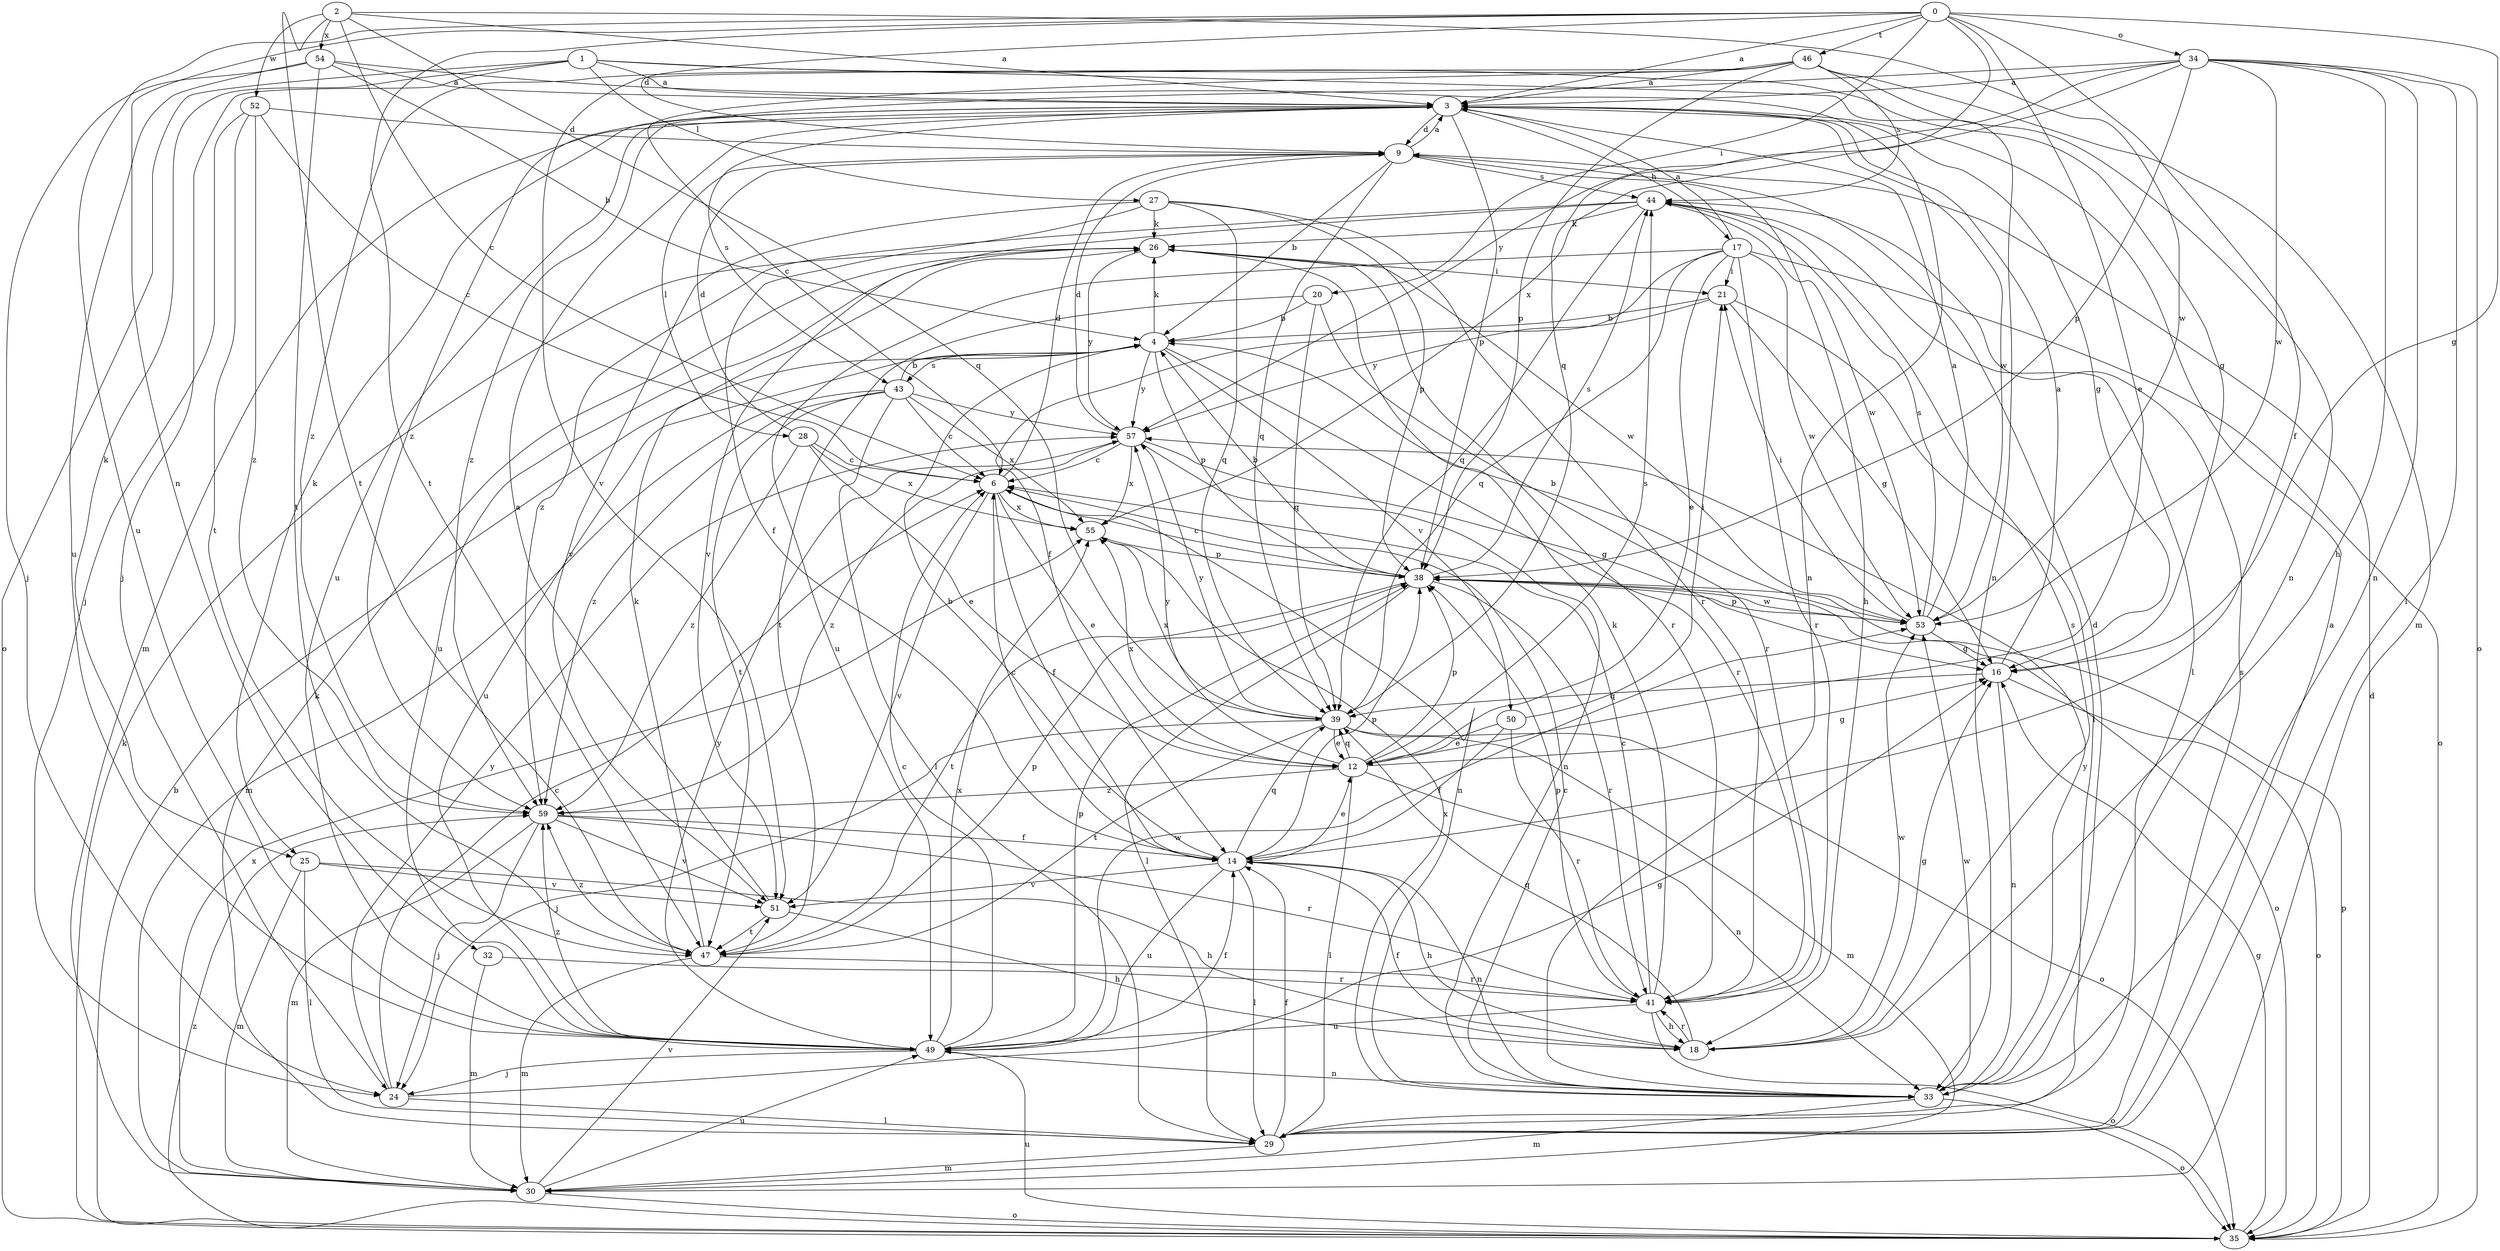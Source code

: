 strict digraph  {
0;
1;
2;
3;
4;
6;
9;
12;
14;
16;
17;
18;
20;
21;
24;
25;
26;
27;
28;
29;
30;
32;
33;
34;
35;
38;
39;
41;
43;
44;
46;
47;
49;
50;
51;
52;
53;
54;
55;
57;
59;
0 -> 3  [label=a];
0 -> 9  [label=d];
0 -> 12  [label=e];
0 -> 14  [label=f];
0 -> 16  [label=g];
0 -> 20  [label=i];
0 -> 32  [label=n];
0 -> 34  [label=o];
0 -> 39  [label=q];
0 -> 46  [label=t];
0 -> 47  [label=t];
0 -> 49  [label=u];
1 -> 3  [label=a];
1 -> 16  [label=g];
1 -> 24  [label=j];
1 -> 25  [label=k];
1 -> 27  [label=l];
1 -> 33  [label=n];
1 -> 35  [label=o];
2 -> 3  [label=a];
2 -> 6  [label=c];
2 -> 39  [label=q];
2 -> 47  [label=t];
2 -> 52  [label=w];
2 -> 53  [label=w];
2 -> 54  [label=x];
3 -> 9  [label=d];
3 -> 16  [label=g];
3 -> 17  [label=h];
3 -> 25  [label=k];
3 -> 30  [label=m];
3 -> 38  [label=p];
3 -> 43  [label=s];
3 -> 49  [label=u];
3 -> 53  [label=w];
3 -> 59  [label=z];
4 -> 26  [label=k];
4 -> 38  [label=p];
4 -> 41  [label=r];
4 -> 43  [label=s];
4 -> 49  [label=u];
4 -> 50  [label=v];
4 -> 57  [label=y];
6 -> 9  [label=d];
6 -> 12  [label=e];
6 -> 14  [label=f];
6 -> 33  [label=n];
6 -> 51  [label=v];
6 -> 55  [label=x];
9 -> 3  [label=a];
9 -> 4  [label=b];
9 -> 18  [label=h];
9 -> 28  [label=l];
9 -> 39  [label=q];
9 -> 44  [label=s];
12 -> 16  [label=g];
12 -> 29  [label=l];
12 -> 33  [label=n];
12 -> 38  [label=p];
12 -> 39  [label=q];
12 -> 44  [label=s];
12 -> 55  [label=x];
12 -> 57  [label=y];
12 -> 59  [label=z];
14 -> 4  [label=b];
14 -> 6  [label=c];
14 -> 12  [label=e];
14 -> 18  [label=h];
14 -> 29  [label=l];
14 -> 33  [label=n];
14 -> 38  [label=p];
14 -> 39  [label=q];
14 -> 49  [label=u];
14 -> 51  [label=v];
16 -> 3  [label=a];
16 -> 33  [label=n];
16 -> 35  [label=o];
16 -> 39  [label=q];
17 -> 3  [label=a];
17 -> 12  [label=e];
17 -> 14  [label=f];
17 -> 21  [label=i];
17 -> 35  [label=o];
17 -> 39  [label=q];
17 -> 41  [label=r];
17 -> 49  [label=u];
17 -> 53  [label=w];
18 -> 14  [label=f];
18 -> 16  [label=g];
18 -> 39  [label=q];
18 -> 41  [label=r];
18 -> 44  [label=s];
18 -> 53  [label=w];
20 -> 4  [label=b];
20 -> 39  [label=q];
20 -> 41  [label=r];
20 -> 47  [label=t];
21 -> 4  [label=b];
21 -> 16  [label=g];
21 -> 29  [label=l];
21 -> 57  [label=y];
24 -> 6  [label=c];
24 -> 16  [label=g];
24 -> 29  [label=l];
24 -> 57  [label=y];
25 -> 18  [label=h];
25 -> 29  [label=l];
25 -> 30  [label=m];
25 -> 51  [label=v];
26 -> 21  [label=i];
26 -> 41  [label=r];
26 -> 49  [label=u];
26 -> 53  [label=w];
26 -> 57  [label=y];
27 -> 14  [label=f];
27 -> 26  [label=k];
27 -> 38  [label=p];
27 -> 39  [label=q];
27 -> 41  [label=r];
27 -> 51  [label=v];
28 -> 6  [label=c];
28 -> 9  [label=d];
28 -> 12  [label=e];
28 -> 55  [label=x];
28 -> 59  [label=z];
29 -> 3  [label=a];
29 -> 14  [label=f];
29 -> 26  [label=k];
29 -> 30  [label=m];
29 -> 44  [label=s];
30 -> 35  [label=o];
30 -> 49  [label=u];
30 -> 51  [label=v];
30 -> 55  [label=x];
32 -> 30  [label=m];
32 -> 41  [label=r];
33 -> 6  [label=c];
33 -> 9  [label=d];
33 -> 30  [label=m];
33 -> 35  [label=o];
33 -> 53  [label=w];
33 -> 55  [label=x];
33 -> 57  [label=y];
34 -> 3  [label=a];
34 -> 18  [label=h];
34 -> 29  [label=l];
34 -> 33  [label=n];
34 -> 35  [label=o];
34 -> 38  [label=p];
34 -> 53  [label=w];
34 -> 55  [label=x];
34 -> 57  [label=y];
34 -> 59  [label=z];
35 -> 4  [label=b];
35 -> 9  [label=d];
35 -> 16  [label=g];
35 -> 26  [label=k];
35 -> 38  [label=p];
35 -> 49  [label=u];
35 -> 59  [label=z];
38 -> 4  [label=b];
38 -> 6  [label=c];
38 -> 29  [label=l];
38 -> 35  [label=o];
38 -> 41  [label=r];
38 -> 44  [label=s];
38 -> 47  [label=t];
38 -> 53  [label=w];
39 -> 12  [label=e];
39 -> 24  [label=j];
39 -> 30  [label=m];
39 -> 35  [label=o];
39 -> 47  [label=t];
39 -> 55  [label=x];
39 -> 57  [label=y];
41 -> 6  [label=c];
41 -> 18  [label=h];
41 -> 26  [label=k];
41 -> 35  [label=o];
41 -> 38  [label=p];
41 -> 49  [label=u];
43 -> 4  [label=b];
43 -> 6  [label=c];
43 -> 29  [label=l];
43 -> 30  [label=m];
43 -> 47  [label=t];
43 -> 55  [label=x];
43 -> 57  [label=y];
43 -> 59  [label=z];
44 -> 26  [label=k];
44 -> 29  [label=l];
44 -> 39  [label=q];
44 -> 51  [label=v];
44 -> 53  [label=w];
44 -> 59  [label=z];
46 -> 3  [label=a];
46 -> 6  [label=c];
46 -> 30  [label=m];
46 -> 33  [label=n];
46 -> 38  [label=p];
46 -> 44  [label=s];
46 -> 51  [label=v];
46 -> 59  [label=z];
47 -> 26  [label=k];
47 -> 30  [label=m];
47 -> 38  [label=p];
47 -> 41  [label=r];
47 -> 59  [label=z];
49 -> 6  [label=c];
49 -> 14  [label=f];
49 -> 24  [label=j];
49 -> 33  [label=n];
49 -> 38  [label=p];
49 -> 53  [label=w];
49 -> 55  [label=x];
49 -> 57  [label=y];
49 -> 59  [label=z];
50 -> 12  [label=e];
50 -> 14  [label=f];
50 -> 21  [label=i];
50 -> 41  [label=r];
51 -> 3  [label=a];
51 -> 18  [label=h];
51 -> 47  [label=t];
52 -> 6  [label=c];
52 -> 9  [label=d];
52 -> 24  [label=j];
52 -> 47  [label=t];
52 -> 59  [label=z];
53 -> 3  [label=a];
53 -> 4  [label=b];
53 -> 16  [label=g];
53 -> 21  [label=i];
53 -> 38  [label=p];
53 -> 44  [label=s];
54 -> 3  [label=a];
54 -> 4  [label=b];
54 -> 24  [label=j];
54 -> 33  [label=n];
54 -> 47  [label=t];
54 -> 49  [label=u];
55 -> 38  [label=p];
57 -> 6  [label=c];
57 -> 9  [label=d];
57 -> 16  [label=g];
57 -> 33  [label=n];
57 -> 55  [label=x];
57 -> 59  [label=z];
59 -> 14  [label=f];
59 -> 24  [label=j];
59 -> 30  [label=m];
59 -> 41  [label=r];
59 -> 51  [label=v];
}
